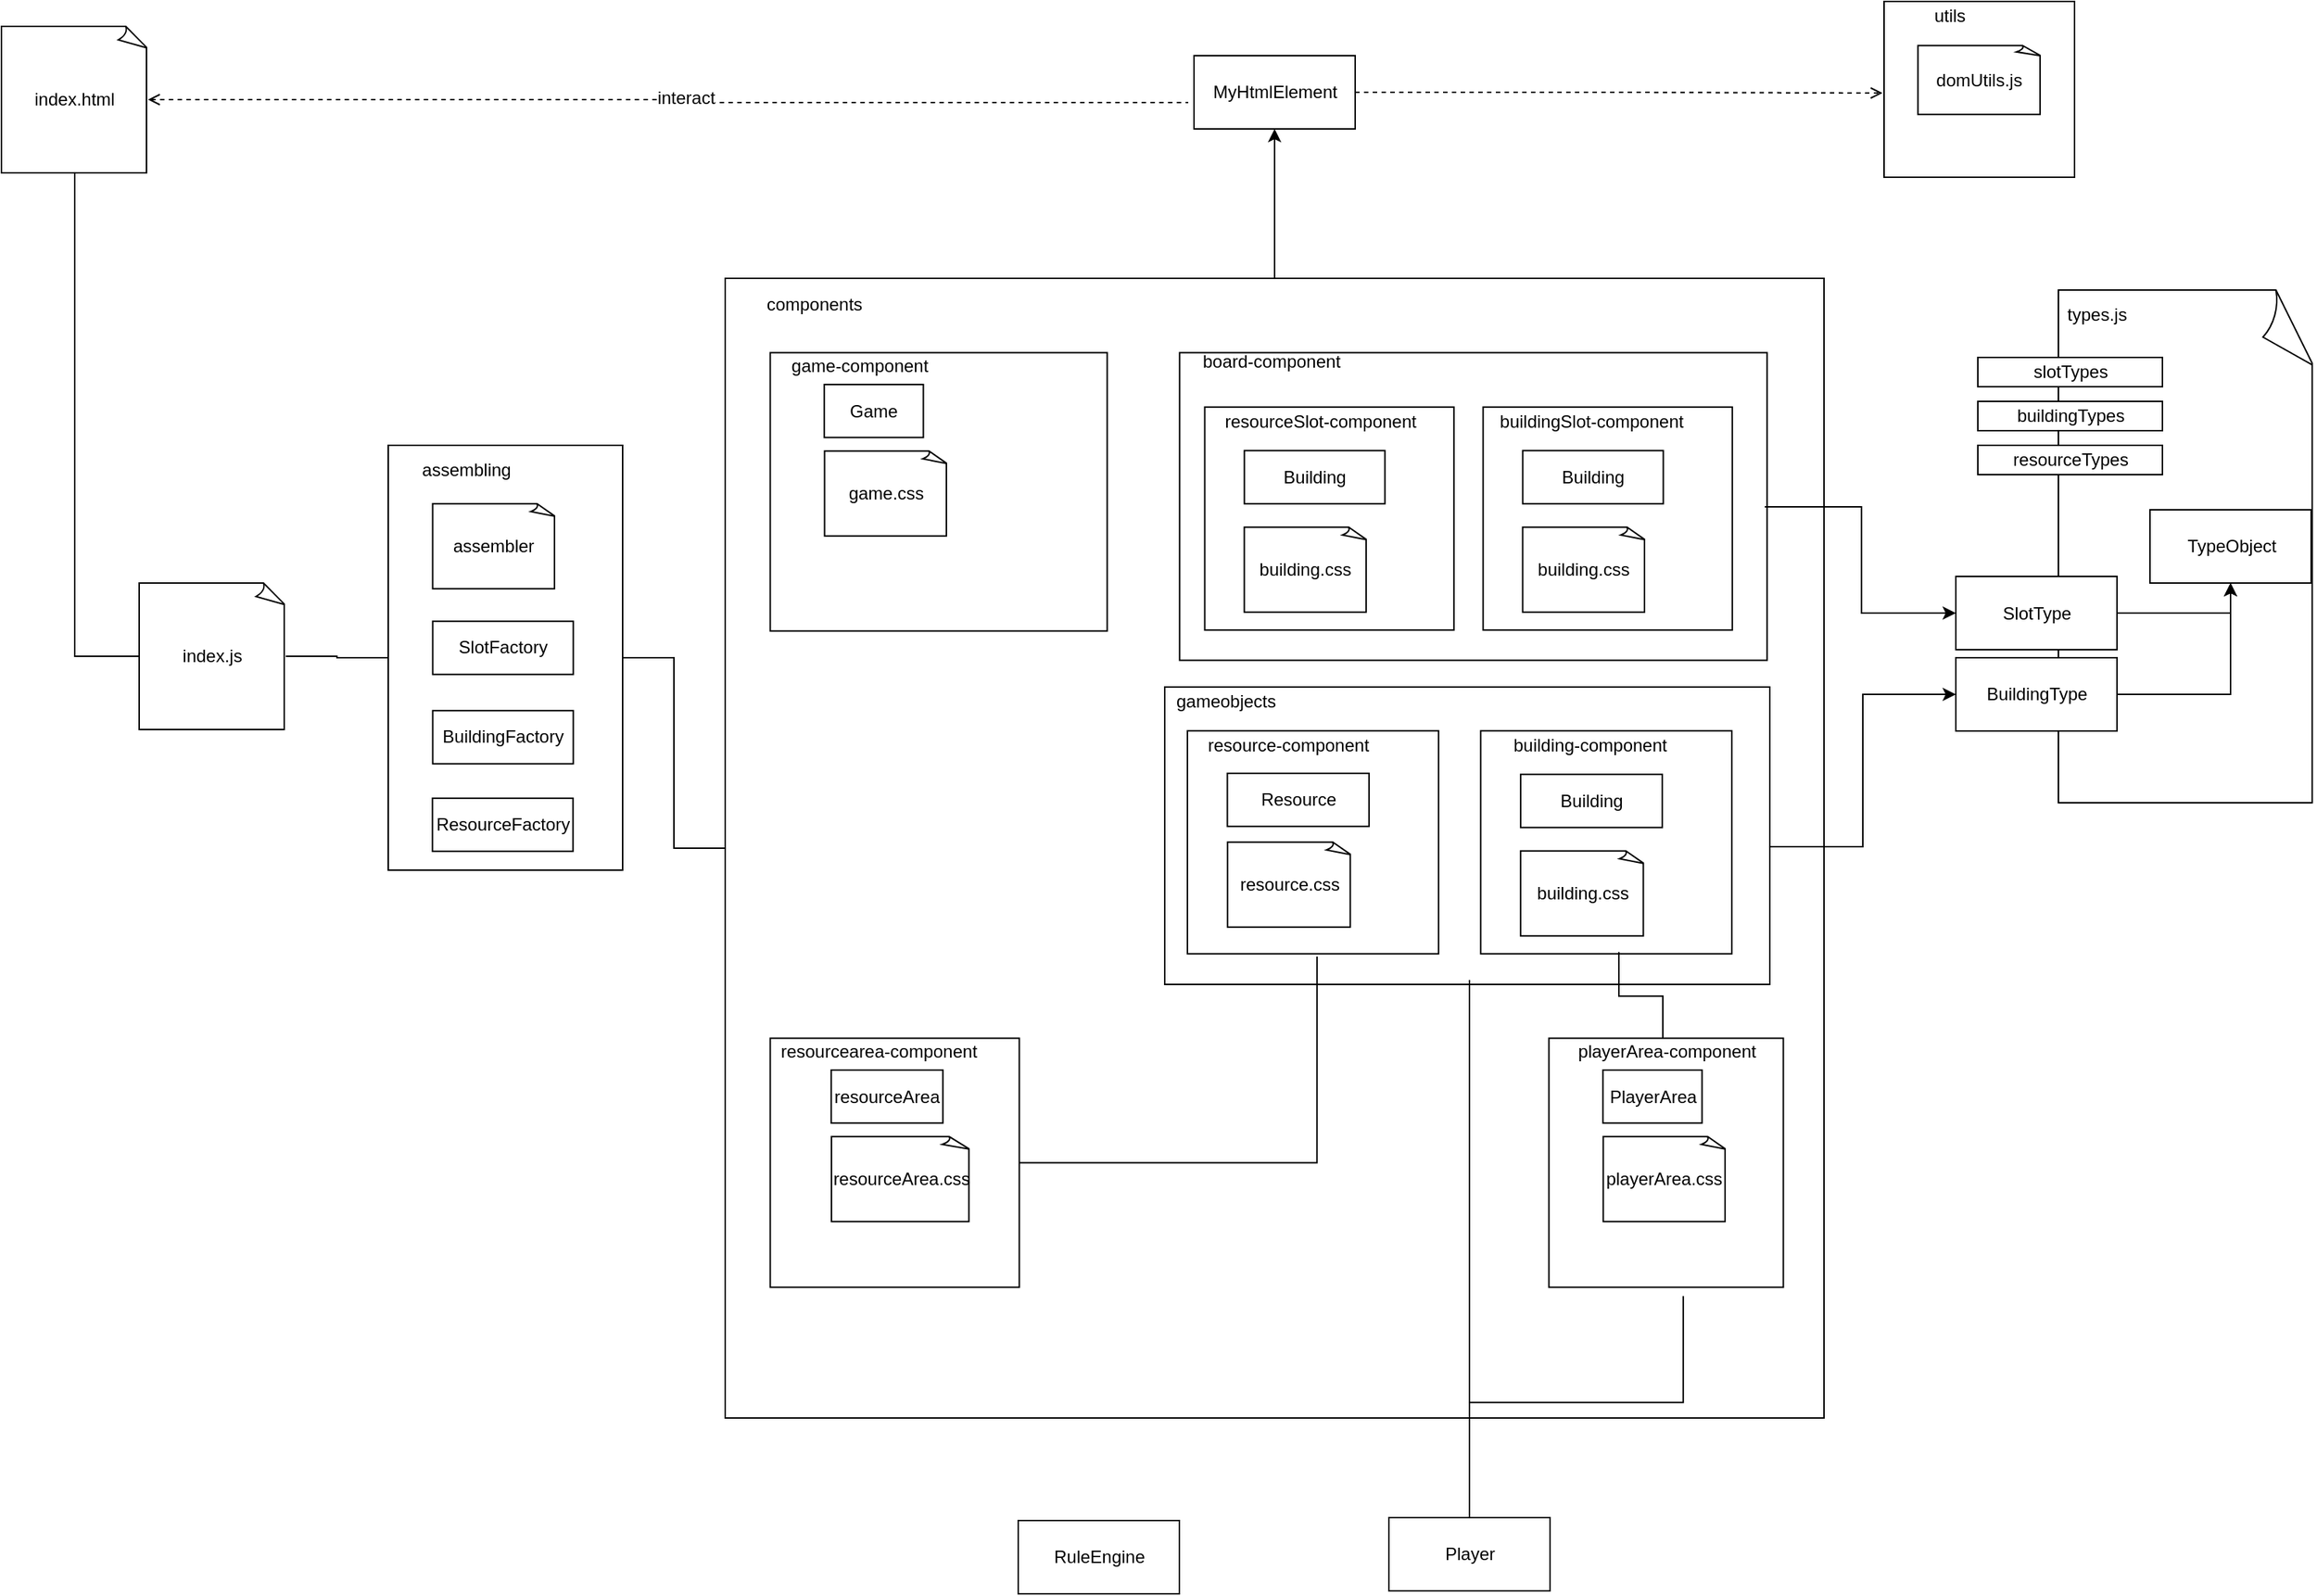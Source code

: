 <mxfile version="13.0.9">
    <diagram id="cN4xDEybCjBausCF2dGS" name="Page-1">
        <mxGraphModel dx="3781" dy="1391" grid="1" gridSize="10" guides="1" tooltips="1" connect="1" arrows="1" fold="1" page="1" pageScale="1" pageWidth="827" pageHeight="1169" background="none" math="0" shadow="0">
            <root>
                <mxCell id="0"/>
                <mxCell id="1" parent="0"/>
                <mxCell id="8" value="" style="group" parent="1" vertex="1" connectable="0">
                    <mxGeometry x="-316" y="267" width="793" height="720" as="geometry"/>
                </mxCell>
                <mxCell id="9" value="" style="verticalLabelPosition=bottom;verticalAlign=top;html=1;shape=mxgraph.basic.rect;fillColor2=none;strokeWidth=1;size=20;indent=5;" parent="8" vertex="1">
                    <mxGeometry y="-58" width="750" height="778" as="geometry"/>
                </mxCell>
                <mxCell id="18" value="" style="group" parent="8" vertex="1" connectable="0">
                    <mxGeometry x="30.738" y="-7.237" width="230.533" height="190" as="geometry"/>
                </mxCell>
                <mxCell id="19" value="" style="verticalLabelPosition=bottom;verticalAlign=top;html=1;shape=mxgraph.basic.rect;fillColor2=none;strokeWidth=1;size=20;indent=5;" parent="18" vertex="1">
                    <mxGeometry width="230" height="190" as="geometry"/>
                </mxCell>
                <mxCell id="20" value="game-component" style="text;html=1;strokeColor=none;fillColor=none;align=center;verticalAlign=middle;whiteSpace=wrap;rounded=0;" parent="18" vertex="1">
                    <mxGeometry x="2" y="3" width="118" height="12" as="geometry"/>
                </mxCell>
                <mxCell id="34" value="Game" style="html=1;" parent="18" vertex="1">
                    <mxGeometry x="36.885" y="21.711" width="67.623" height="36.184" as="geometry"/>
                </mxCell>
                <mxCell id="47" value="game.css" style="whiteSpace=wrap;html=1;shape=mxgraph.basic.document" parent="18" vertex="1">
                    <mxGeometry x="37.069" y="67.137" width="84" height="58" as="geometry"/>
                </mxCell>
                <mxCell id="10" value="components" style="text;html=1;strokeColor=none;fillColor=none;align=center;verticalAlign=middle;whiteSpace=wrap;rounded=0;" parent="8" vertex="1">
                    <mxGeometry y="-58" width="122" height="36" as="geometry"/>
                </mxCell>
                <mxCell id="15" value="" style="group" parent="8" vertex="1" connectable="0">
                    <mxGeometry x="270" y="221" width="523" height="203" as="geometry"/>
                </mxCell>
                <mxCell id="16" value="" style="verticalLabelPosition=bottom;verticalAlign=top;html=1;shape=mxgraph.basic.rect;fillColor2=none;strokeWidth=1;size=20;indent=5;" parent="15" vertex="1">
                    <mxGeometry x="30" width="413" height="203" as="geometry"/>
                </mxCell>
                <mxCell id="17" value="gameobjects" style="text;html=1;strokeColor=none;fillColor=none;align=center;verticalAlign=middle;whiteSpace=wrap;rounded=0;" parent="15" vertex="1">
                    <mxGeometry x="5.23" y="3.123" width="134.237" height="14.054" as="geometry"/>
                </mxCell>
                <mxCell id="23" value="" style="group" parent="15" vertex="1" connectable="0">
                    <mxGeometry x="245.686" y="29.9" width="197.604" height="152.25" as="geometry"/>
                </mxCell>
                <mxCell id="24" value="" style="verticalLabelPosition=bottom;verticalAlign=top;html=1;shape=mxgraph.basic.rect;fillColor2=none;strokeWidth=1;size=20;indent=5;" parent="23" vertex="1">
                    <mxGeometry width="171.403" height="152.25" as="geometry"/>
                </mxCell>
                <mxCell id="25" value="building-component" style="text;html=1;strokeColor=none;fillColor=none;align=center;verticalAlign=middle;whiteSpace=wrap;rounded=0;" parent="23" vertex="1">
                    <mxGeometry x="9" y="5" width="131" height="11" as="geometry"/>
                </mxCell>
                <mxCell id="30" value="Building" style="html=1;" parent="23" vertex="1">
                    <mxGeometry x="27.249" y="29.725" width="96.689" height="36.25" as="geometry"/>
                </mxCell>
                <mxCell id="45" value="building.css" style="whiteSpace=wrap;html=1;shape=mxgraph.basic.document" parent="23" vertex="1">
                    <mxGeometry x="27.208" y="82" width="84.647" height="58" as="geometry"/>
                </mxCell>
                <mxCell id="26" value="" style="group" parent="15" vertex="1" connectable="0">
                    <mxGeometry x="45.499" y="29.9" width="171.403" height="152.25" as="geometry"/>
                </mxCell>
                <mxCell id="27" value="" style="verticalLabelPosition=bottom;verticalAlign=top;html=1;shape=mxgraph.basic.rect;fillColor2=none;strokeWidth=1;size=20;indent=5;" parent="26" vertex="1">
                    <mxGeometry width="171.403" height="152.25" as="geometry"/>
                </mxCell>
                <mxCell id="28" value="resource-component" style="text;html=1;strokeColor=none;fillColor=none;align=center;verticalAlign=middle;whiteSpace=wrap;rounded=0;" parent="26" vertex="1">
                    <mxGeometry x="9" y="5" width="121" height="11" as="geometry"/>
                </mxCell>
                <mxCell id="32" value="Resource" style="html=1;" parent="26" vertex="1">
                    <mxGeometry x="27.249" y="29" width="96.689" height="36.25" as="geometry"/>
                </mxCell>
                <mxCell id="46" value="resource.css" style="whiteSpace=wrap;html=1;shape=mxgraph.basic.document" parent="26" vertex="1">
                    <mxGeometry x="27.365" y="76" width="84.647" height="58" as="geometry"/>
                </mxCell>
                <mxCell id="22" value="" style="group" parent="8" vertex="1" connectable="0">
                    <mxGeometry x="370.164" y="-7.237" width="341.23" height="210" as="geometry"/>
                </mxCell>
                <mxCell id="13" value="" style="verticalLabelPosition=bottom;verticalAlign=top;html=1;shape=mxgraph.basic.rect;fillColor2=none;strokeWidth=1;size=20;indent=5;" parent="22" vertex="1">
                    <mxGeometry x="-60" width="401" height="210" as="geometry"/>
                </mxCell>
                <mxCell id="48" value="" style="group" parent="22" vertex="1" connectable="0">
                    <mxGeometry x="-42.857" y="37.137" width="170.092" height="152.25" as="geometry"/>
                </mxCell>
                <mxCell id="49" value="" style="verticalLabelPosition=bottom;verticalAlign=top;html=1;shape=mxgraph.basic.rect;fillColor2=none;strokeWidth=1;size=20;indent=5;" parent="48" vertex="1">
                    <mxGeometry width="170.092" height="152.25" as="geometry"/>
                </mxCell>
                <mxCell id="50" value="resourceSlot-component" style="text;html=1;strokeColor=none;fillColor=none;align=center;verticalAlign=middle;whiteSpace=wrap;rounded=0;" parent="48" vertex="1">
                    <mxGeometry x="9" y="5" width="141" height="11" as="geometry"/>
                </mxCell>
                <mxCell id="51" value="Building" style="html=1;" parent="48" vertex="1">
                    <mxGeometry x="27.04" y="29.725" width="95.95" height="36.25" as="geometry"/>
                </mxCell>
                <mxCell id="52" value="building.css" style="whiteSpace=wrap;html=1;shape=mxgraph.basic.document" parent="48" vertex="1">
                    <mxGeometry x="27" y="82" width="84" height="58" as="geometry"/>
                </mxCell>
                <mxCell id="53" value="" style="group" parent="22" vertex="1" connectable="0">
                    <mxGeometry x="147.143" y="37.137" width="170.092" height="152.25" as="geometry"/>
                </mxCell>
                <mxCell id="54" value="" style="verticalLabelPosition=bottom;verticalAlign=top;html=1;shape=mxgraph.basic.rect;fillColor2=none;strokeWidth=1;size=20;indent=5;" parent="53" vertex="1">
                    <mxGeometry width="170.092" height="152.25" as="geometry"/>
                </mxCell>
                <mxCell id="55" value="buildingSlot-component" style="text;html=1;strokeColor=none;fillColor=none;align=center;verticalAlign=middle;whiteSpace=wrap;rounded=0;" parent="53" vertex="1">
                    <mxGeometry x="9" y="5" width="131" height="11" as="geometry"/>
                </mxCell>
                <mxCell id="56" value="Building" style="html=1;" parent="53" vertex="1">
                    <mxGeometry x="27.04" y="29.725" width="95.95" height="36.25" as="geometry"/>
                </mxCell>
                <mxCell id="57" value="building.css" style="whiteSpace=wrap;html=1;shape=mxgraph.basic.document" parent="53" vertex="1">
                    <mxGeometry x="27" y="82" width="84" height="58" as="geometry"/>
                </mxCell>
                <mxCell id="21" value="board-component" style="text;html=1;strokeColor=none;fillColor=none;align=center;verticalAlign=middle;whiteSpace=wrap;rounded=0;" parent="22" vertex="1">
                    <mxGeometry x="-55" width="116" height="12" as="geometry"/>
                </mxCell>
                <mxCell id="98" value="" style="edgeStyle=orthogonalEdgeStyle;rounded=0;orthogonalLoop=1;jettySize=auto;html=1;entryX=0.516;entryY=1.012;entryDx=0;entryDy=0;entryPerimeter=0;endArrow=none;endFill=0;" parent="8" source="94" target="27" edge="1">
                    <mxGeometry relative="1" as="geometry">
                        <mxPoint x="290.238" y="525.763" as="targetPoint"/>
                    </mxGeometry>
                </mxCell>
                <mxCell id="79" value="" style="group" parent="8" vertex="1" connectable="0">
                    <mxGeometry x="562.238" y="460.763" width="230.533" height="190" as="geometry"/>
                </mxCell>
                <mxCell id="80" value="" style="verticalLabelPosition=bottom;verticalAlign=top;html=1;shape=mxgraph.basic.rect;fillColor2=none;strokeWidth=1;size=20;indent=5;" parent="79" vertex="1">
                    <mxGeometry width="160" height="170" as="geometry"/>
                </mxCell>
                <mxCell id="81" value="playerArea-component" style="text;html=1;strokeColor=none;fillColor=none;align=center;verticalAlign=middle;whiteSpace=wrap;rounded=0;" parent="79" vertex="1">
                    <mxGeometry x="12" y="3" width="138" height="12" as="geometry"/>
                </mxCell>
                <mxCell id="82" value="PlayerArea" style="html=1;" parent="79" vertex="1">
                    <mxGeometry x="36.885" y="21.711" width="67.623" height="36.184" as="geometry"/>
                </mxCell>
                <mxCell id="83" value="playerArea.css" style="whiteSpace=wrap;html=1;shape=mxgraph.basic.document" parent="79" vertex="1">
                    <mxGeometry x="37.069" y="67.137" width="84" height="58" as="geometry"/>
                </mxCell>
                <mxCell id="99" value="" style="edgeStyle=orthogonalEdgeStyle;rounded=0;orthogonalLoop=1;jettySize=auto;html=1;endArrow=none;endFill=0;exitX=0.486;exitY=0.001;exitDx=0;exitDy=0;exitPerimeter=0;entryX=0.55;entryY=0.992;entryDx=0;entryDy=0;entryPerimeter=0;" parent="8" source="80" target="24" edge="1">
                    <mxGeometry relative="1" as="geometry">
                        <mxPoint x="850" y="501" as="targetPoint"/>
                    </mxGeometry>
                </mxCell>
                <mxCell id="94" value="" style="verticalLabelPosition=bottom;verticalAlign=top;html=1;shape=mxgraph.basic.rect;fillColor2=none;strokeWidth=1;size=20;indent=5;" parent="8" vertex="1">
                    <mxGeometry x="30.74" y="460.76" width="170" height="170" as="geometry"/>
                </mxCell>
                <mxCell id="95" value="resourcearea-component" style="text;html=1;strokeColor=none;fillColor=none;align=center;verticalAlign=middle;whiteSpace=wrap;rounded=0;" parent="8" vertex="1">
                    <mxGeometry x="31.74" y="464.26" width="146" height="12" as="geometry"/>
                </mxCell>
                <mxCell id="96" value="resourceArea" style="html=1;" parent="8" vertex="1">
                    <mxGeometry x="72.34" y="482.471" width="76.267" height="36.184" as="geometry"/>
                </mxCell>
                <mxCell id="97" value="resourceArea.css" style="whiteSpace=wrap;html=1;shape=mxgraph.basic.document" parent="8" vertex="1">
                    <mxGeometry x="72.547" y="527.897" width="94.737" height="58" as="geometry"/>
                </mxCell>
                <mxCell id="110" value="" style="edgeStyle=orthogonalEdgeStyle;rounded=0;orthogonalLoop=1;jettySize=auto;html=1;startArrow=none;startFill=0;endArrow=open;endFill=0;entryX=-0.008;entryY=0.521;entryDx=0;entryDy=0;entryPerimeter=0;dashed=1;" parent="1" source="29" target="103" edge="1">
                    <mxGeometry relative="1" as="geometry">
                        <mxPoint x="184" y="82" as="targetPoint"/>
                    </mxGeometry>
                </mxCell>
                <mxCell id="29" value="MyHtmlElement" style="html=1;" parent="1" vertex="1">
                    <mxGeometry x="4" y="57" width="110" height="50" as="geometry"/>
                </mxCell>
                <mxCell id="38" value="" style="group" parent="1" vertex="1" connectable="0">
                    <mxGeometry x="-546" y="323" width="340" height="290" as="geometry"/>
                </mxCell>
                <mxCell id="39" value="" style="verticalLabelPosition=bottom;verticalAlign=top;html=1;shape=mxgraph.basic.rect;fillColor2=none;strokeWidth=1;size=20;indent=5;" parent="38" vertex="1">
                    <mxGeometry width="160" height="290" as="geometry"/>
                </mxCell>
                <mxCell id="40" value="assembling" style="text;html=1;strokeColor=none;fillColor=none;align=center;verticalAlign=middle;whiteSpace=wrap;rounded=0;" parent="38" vertex="1">
                    <mxGeometry x="17.022" y="10.071" width="72.533" height="14.286" as="geometry"/>
                </mxCell>
                <mxCell id="31" value="BuildingFactory" style="html=1;" parent="38" vertex="1">
                    <mxGeometry x="30.347" y="181.125" width="95.95" height="36.25" as="geometry"/>
                </mxCell>
                <mxCell id="33" value="ResourceFactory" style="html=1;" parent="38" vertex="1">
                    <mxGeometry x="30.192" y="240.9" width="95.95" height="36.25" as="geometry"/>
                </mxCell>
                <mxCell id="87" value="SlotFactory" style="html=1;" parent="38" vertex="1">
                    <mxGeometry x="30.347" y="120.125" width="95.95" height="36.25" as="geometry"/>
                </mxCell>
                <mxCell id="92" value="assembler" style="whiteSpace=wrap;html=1;shape=mxgraph.basic.document" parent="38" vertex="1">
                    <mxGeometry x="30.307" y="39.9" width="84" height="58" as="geometry"/>
                </mxCell>
                <mxCell id="89" value="" style="edgeStyle=orthogonalEdgeStyle;rounded=0;orthogonalLoop=1;jettySize=auto;html=1;endArrow=none;endFill=0;" parent="1" source="42" target="39" edge="1">
                    <mxGeometry relative="1" as="geometry"/>
                </mxCell>
                <mxCell id="42" value="index.js" style="whiteSpace=wrap;html=1;shape=mxgraph.basic.document" parent="1" vertex="1">
                    <mxGeometry x="-716" y="417" width="100" height="100" as="geometry"/>
                </mxCell>
                <mxCell id="88" value="" style="edgeStyle=orthogonalEdgeStyle;rounded=0;orthogonalLoop=1;jettySize=auto;html=1;endArrow=none;endFill=0;entryX=0;entryY=0.5;entryDx=0;entryDy=0;entryPerimeter=0;" parent="1" source="43" target="42" edge="1">
                    <mxGeometry relative="1" as="geometry">
                        <mxPoint x="-666" y="597" as="targetPoint"/>
                    </mxGeometry>
                </mxCell>
                <mxCell id="100" value="" style="edgeStyle=orthogonalEdgeStyle;rounded=0;orthogonalLoop=1;jettySize=auto;html=1;endArrow=none;endFill=0;entryX=-0.036;entryY=0.64;entryDx=0;entryDy=0;entryPerimeter=0;startArrow=open;startFill=0;dashed=1;" parent="1" source="43" target="29" edge="1">
                    <mxGeometry relative="1" as="geometry">
                        <mxPoint x="-630" y="97" as="targetPoint"/>
                    </mxGeometry>
                </mxCell>
                <mxCell id="101" value="interact" style="text;html=1;resizable=0;points=[];align=center;verticalAlign=middle;labelBackgroundColor=#ffffff;fontColor=#050505;" parent="100" vertex="1" connectable="0">
                    <mxGeometry x="0.037" y="3" relative="1" as="geometry">
                        <mxPoint as="offset"/>
                    </mxGeometry>
                </mxCell>
                <mxCell id="43" value="index.html" style="whiteSpace=wrap;html=1;shape=mxgraph.basic.document" parent="1" vertex="1">
                    <mxGeometry x="-810" y="37" width="100" height="100" as="geometry"/>
                </mxCell>
                <mxCell id="66" value="" style="edgeStyle=orthogonalEdgeStyle;rounded=0;orthogonalLoop=1;jettySize=auto;html=1;exitX=0.996;exitY=0.501;exitDx=0;exitDy=0;exitPerimeter=0;entryX=0;entryY=0.5;entryDx=0;entryDy=0;" parent="1" source="13" target="113" edge="1">
                    <mxGeometry relative="1" as="geometry">
                        <mxPoint x="608" y="282" as="sourcePoint"/>
                        <mxPoint x="524" y="477" as="targetPoint"/>
                    </mxGeometry>
                </mxCell>
                <mxCell id="68" value="" style="edgeStyle=orthogonalEdgeStyle;rounded=0;orthogonalLoop=1;jettySize=auto;html=1;exitX=0.999;exitY=0.537;exitDx=0;exitDy=0;exitPerimeter=0;entryX=0;entryY=0.5;entryDx=0;entryDy=0;" parent="1" source="16" target="117" edge="1">
                    <mxGeometry relative="1" as="geometry">
                        <mxPoint x="386.111" y="373.889" as="sourcePoint"/>
                        <mxPoint x="524" y="477" as="targetPoint"/>
                    </mxGeometry>
                </mxCell>
                <mxCell id="71" value="" style="edgeStyle=orthogonalEdgeStyle;rounded=0;orthogonalLoop=1;jettySize=auto;html=1;" parent="1" source="9" target="29" edge="1">
                    <mxGeometry relative="1" as="geometry">
                        <mxPoint x="49" y="128" as="targetPoint"/>
                    </mxGeometry>
                </mxCell>
                <mxCell id="90" value="" style="edgeStyle=orthogonalEdgeStyle;rounded=0;orthogonalLoop=1;jettySize=auto;html=1;endArrow=none;endFill=0;" parent="1" source="39" target="9" edge="1">
                    <mxGeometry relative="1" as="geometry">
                        <mxPoint x="-326" y="496" as="targetPoint"/>
                    </mxGeometry>
                </mxCell>
                <mxCell id="72" value="Player" style="html=1;" parent="1" vertex="1">
                    <mxGeometry x="137" y="1055" width="110" height="50" as="geometry"/>
                </mxCell>
                <mxCell id="78" value="" style="edgeStyle=orthogonalEdgeStyle;rounded=0;orthogonalLoop=1;jettySize=auto;html=1;endArrow=none;endFill=0;exitX=0.5;exitY=0;exitDx=0;exitDy=0;" parent="1" source="72" edge="1">
                    <mxGeometry relative="1" as="geometry">
                        <mxPoint x="-441" y="562" as="sourcePoint"/>
                        <mxPoint x="192" y="688" as="targetPoint"/>
                    </mxGeometry>
                </mxCell>
                <mxCell id="86" value="" style="edgeStyle=orthogonalEdgeStyle;rounded=0;orthogonalLoop=1;jettySize=auto;html=1;endArrow=none;endFill=0;exitX=0.5;exitY=0;exitDx=0;exitDy=0;entryX=0.573;entryY=1.035;entryDx=0;entryDy=0;entryPerimeter=0;" parent="1" source="72" target="80" edge="1">
                    <mxGeometry relative="1" as="geometry">
                        <mxPoint x="189" y="801" as="sourcePoint"/>
                        <mxPoint x="186" y="698" as="targetPoint"/>
                    </mxGeometry>
                </mxCell>
                <mxCell id="109" value="" style="group" parent="1" vertex="1" connectable="0">
                    <mxGeometry x="475" y="20" width="130" height="120" as="geometry"/>
                </mxCell>
                <mxCell id="103" value="" style="verticalLabelPosition=bottom;verticalAlign=top;html=1;shape=mxgraph.basic.rect;fillColor2=none;strokeWidth=1;size=20;indent=5;movable=1;resizable=1;rotatable=1;deletable=1;editable=1;connectable=1;" parent="109" vertex="1">
                    <mxGeometry width="130" height="120" as="geometry"/>
                </mxCell>
                <mxCell id="104" value="utils" style="text;html=1;strokeColor=none;fillColor=none;align=center;verticalAlign=middle;whiteSpace=wrap;rounded=0;" parent="109" vertex="1">
                    <mxGeometry y="5.143" width="90" height="9.429" as="geometry"/>
                </mxCell>
                <mxCell id="106" value="domUtils.js" style="whiteSpace=wrap;html=1;shape=mxgraph.basic.document" parent="109" vertex="1">
                    <mxGeometry x="23.144" y="30.089" width="84.17" height="47.098" as="geometry"/>
                </mxCell>
                <mxCell id="111" value="RuleEngine" style="html=1;" parent="1" vertex="1">
                    <mxGeometry x="-116" y="1057" width="110" height="50" as="geometry"/>
                </mxCell>
                <mxCell id="112" value="" style="whiteSpace=wrap;html=1;shape=mxgraph.basic.document" parent="1" vertex="1">
                    <mxGeometry x="594" y="217" width="175" height="350" as="geometry"/>
                </mxCell>
                <mxCell id="113" value="SlotType" style="html=1;" parent="1" vertex="1">
                    <mxGeometry x="524" y="412.5" width="110" height="50" as="geometry"/>
                </mxCell>
                <mxCell id="114" value="TypeObject" style="html=1;" parent="1" vertex="1">
                    <mxGeometry x="656.5" y="367" width="110" height="50" as="geometry"/>
                </mxCell>
                <mxCell id="115" value="" style="edgeStyle=orthogonalEdgeStyle;rounded=0;orthogonalLoop=1;jettySize=auto;html=1;entryX=0.5;entryY=1;entryDx=0;entryDy=0;" parent="1" source="113" target="114" edge="1">
                    <mxGeometry relative="1" as="geometry"/>
                </mxCell>
                <mxCell id="116" value="" style="edgeStyle=orthogonalEdgeStyle;rounded=0;orthogonalLoop=1;jettySize=auto;html=1;entryX=0.5;entryY=1;entryDx=0;entryDy=0;" parent="1" source="117" target="114" edge="1">
                    <mxGeometry relative="1" as="geometry">
                        <mxPoint x="751" y="402" as="targetPoint"/>
                    </mxGeometry>
                </mxCell>
                <mxCell id="117" value="BuildingType" style="html=1;" parent="1" vertex="1">
                    <mxGeometry x="524" y="468" width="110" height="50" as="geometry"/>
                </mxCell>
                <mxCell id="118" value="types.js" style="text;html=1;strokeColor=none;fillColor=none;align=center;verticalAlign=middle;whiteSpace=wrap;rounded=0;" parent="1" vertex="1">
                    <mxGeometry x="584.022" y="227.071" width="72.533" height="14.286" as="geometry"/>
                </mxCell>
                <mxCell id="119" value="slotTypes" style="html=1;" parent="1" vertex="1">
                    <mxGeometry x="539" y="263" width="126" height="20" as="geometry"/>
                </mxCell>
                <mxCell id="120" value="buildingTypes" style="html=1;" parent="1" vertex="1">
                    <mxGeometry x="539" y="293" width="126" height="20" as="geometry"/>
                </mxCell>
                <mxCell id="121" value="resourceTypes" style="html=1;" parent="1" vertex="1">
                    <mxGeometry x="539" y="323" width="126" height="20" as="geometry"/>
                </mxCell>
            </root>
        </mxGraphModel>
    </diagram>
</mxfile>